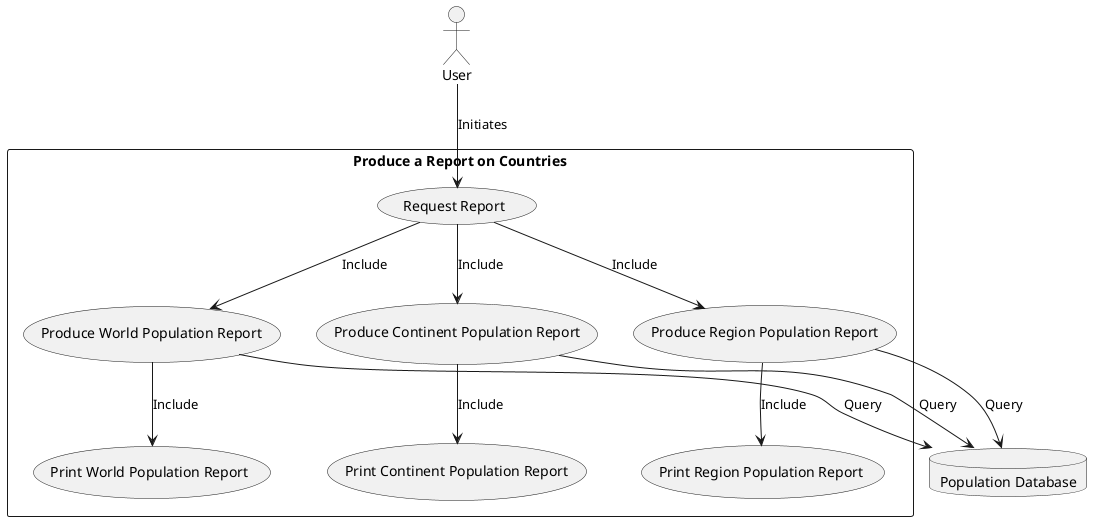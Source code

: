 @startuml

top to bottom direction
skinparam packageStyle rectangle

actor User as U
database "Population Database" as DB
rectangle "Produce a Report on Countries" {
  usecase "Request Report" as UC1
  usecase "Produce World Population Report" as UC2
  usecase "Produce Continent Population Report" as UC3
  usecase "Produce Region Population Report" as UC4
  usecase "Print World Population Report" as UC5
  usecase "Print Continent Population Report" as UC6
  usecase "Print Region Population Report" as UC7
  U --> UC1 : Initiates
  UC1 --> UC2 : Include
  UC1 --> UC3 : Include
  UC1 --> UC4 : Include
  UC2 --> UC5 : Include
  UC3 --> UC6 : Include
  UC4 --> UC7 : Include
  UC2 --> DB : Query
  UC3 --> DB : Query
  UC4 --> DB : Query
}

@enduml
